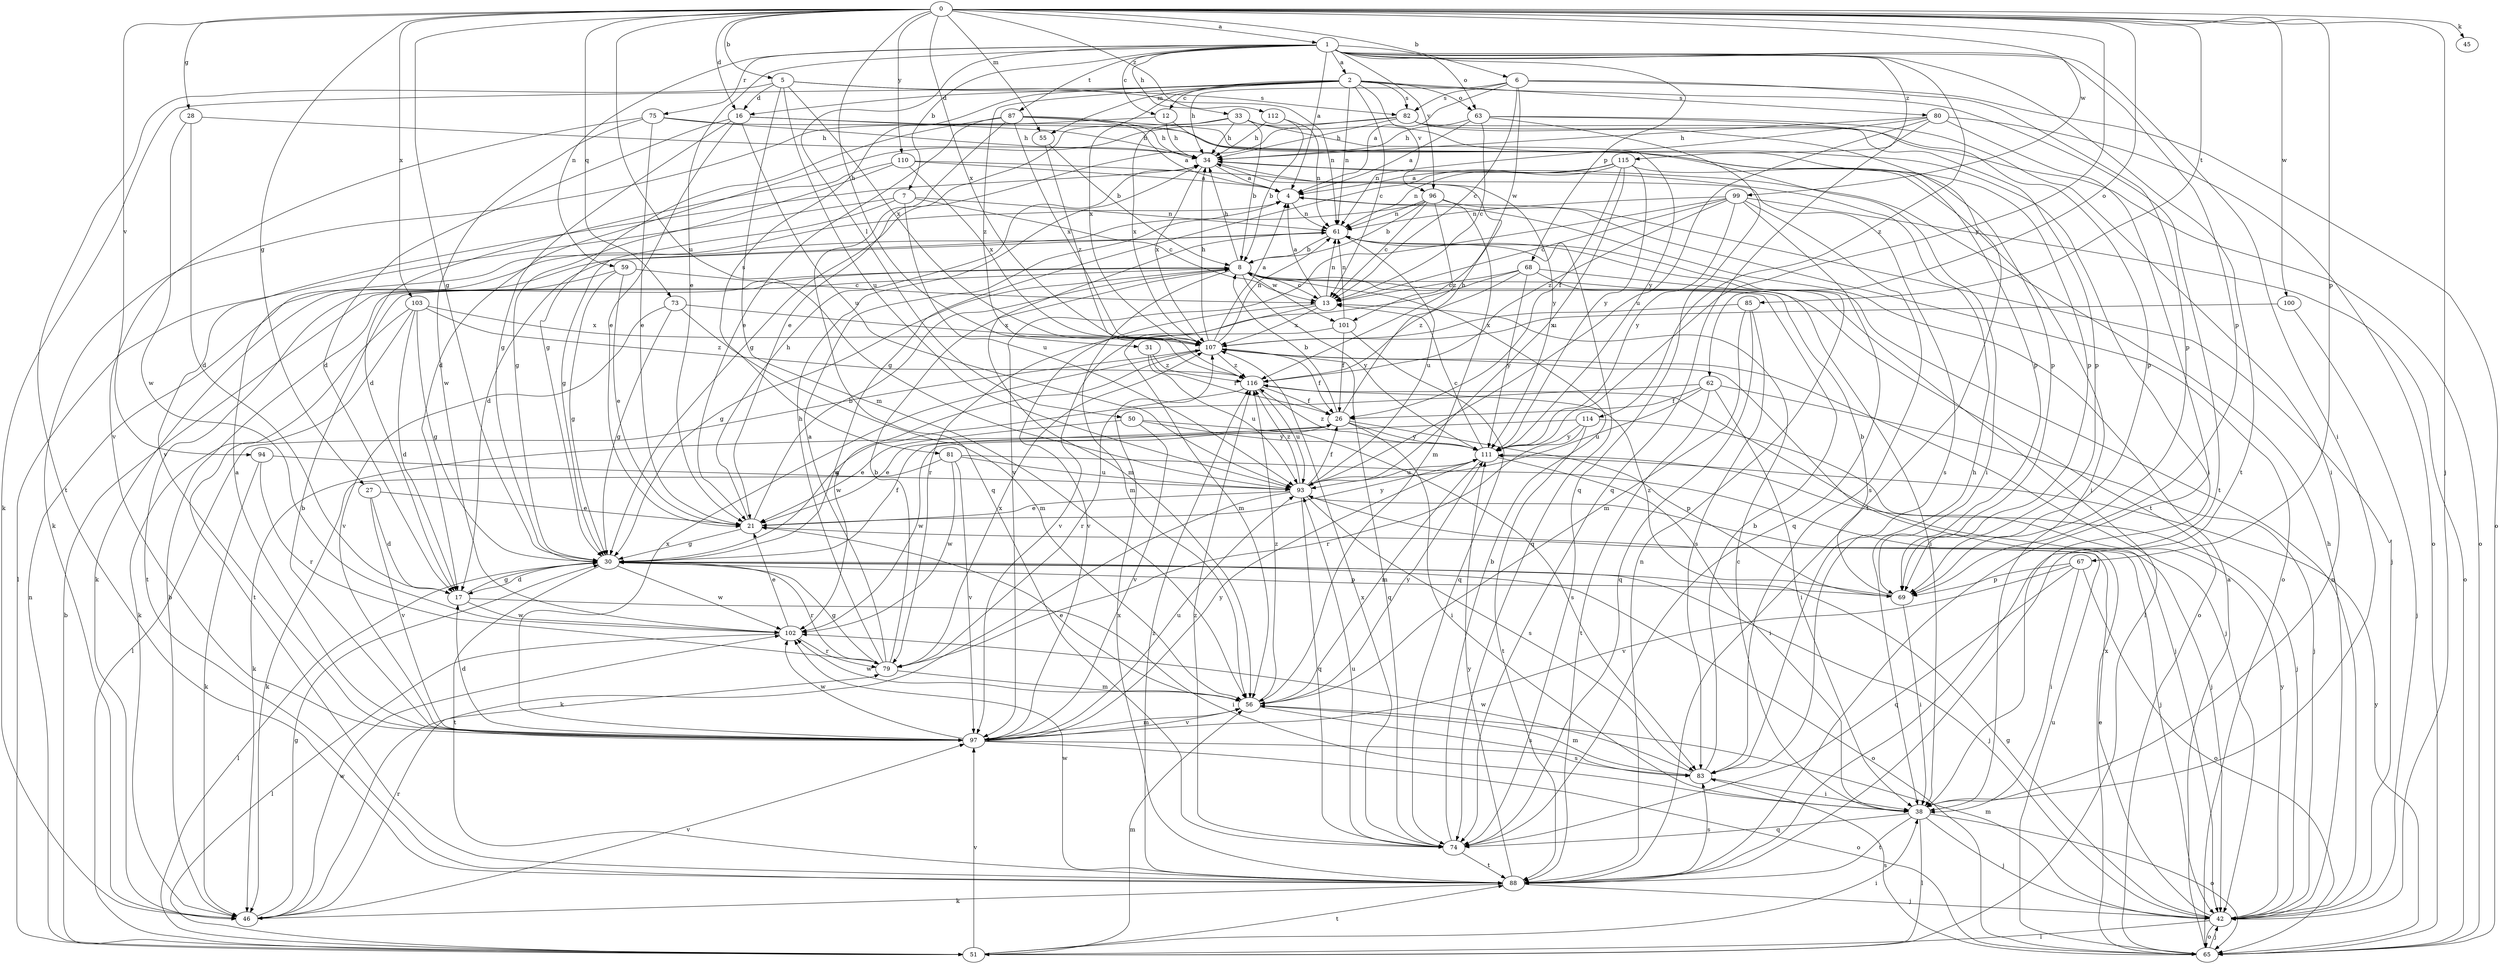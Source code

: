 strict digraph  {
0;
1;
2;
4;
5;
6;
7;
8;
12;
13;
16;
17;
21;
26;
27;
28;
30;
31;
33;
34;
38;
42;
45;
46;
50;
51;
55;
56;
59;
61;
62;
63;
65;
67;
68;
69;
73;
74;
75;
79;
80;
81;
82;
83;
85;
87;
88;
93;
94;
96;
97;
99;
100;
101;
102;
103;
107;
110;
111;
112;
114;
115;
116;
0 -> 1  [label=a];
0 -> 5  [label=b];
0 -> 6  [label=b];
0 -> 16  [label=d];
0 -> 27  [label=g];
0 -> 28  [label=g];
0 -> 30  [label=g];
0 -> 31  [label=h];
0 -> 42  [label=j];
0 -> 45  [label=k];
0 -> 55  [label=m];
0 -> 62  [label=o];
0 -> 67  [label=p];
0 -> 73  [label=q];
0 -> 85  [label=t];
0 -> 93  [label=u];
0 -> 94  [label=v];
0 -> 99  [label=w];
0 -> 100  [label=w];
0 -> 103  [label=x];
0 -> 107  [label=x];
0 -> 110  [label=y];
0 -> 111  [label=y];
0 -> 112  [label=z];
1 -> 2  [label=a];
1 -> 4  [label=a];
1 -> 7  [label=b];
1 -> 12  [label=c];
1 -> 21  [label=e];
1 -> 33  [label=h];
1 -> 38  [label=i];
1 -> 50  [label=l];
1 -> 59  [label=n];
1 -> 63  [label=o];
1 -> 68  [label=p];
1 -> 69  [label=p];
1 -> 75  [label=r];
1 -> 87  [label=t];
1 -> 88  [label=t];
1 -> 96  [label=v];
1 -> 114  [label=z];
1 -> 115  [label=z];
2 -> 12  [label=c];
2 -> 13  [label=c];
2 -> 16  [label=d];
2 -> 46  [label=k];
2 -> 55  [label=m];
2 -> 61  [label=n];
2 -> 63  [label=o];
2 -> 80  [label=s];
2 -> 81  [label=s];
2 -> 82  [label=s];
2 -> 88  [label=t];
2 -> 96  [label=v];
2 -> 107  [label=x];
2 -> 116  [label=z];
4 -> 61  [label=n];
4 -> 65  [label=o];
5 -> 16  [label=d];
5 -> 56  [label=m];
5 -> 61  [label=n];
5 -> 82  [label=s];
5 -> 88  [label=t];
5 -> 93  [label=u];
5 -> 107  [label=x];
6 -> 4  [label=a];
6 -> 13  [label=c];
6 -> 34  [label=h];
6 -> 65  [label=o];
6 -> 69  [label=p];
6 -> 82  [label=s];
6 -> 101  [label=w];
7 -> 13  [label=c];
7 -> 30  [label=g];
7 -> 51  [label=l];
7 -> 61  [label=n];
7 -> 93  [label=u];
8 -> 13  [label=c];
8 -> 30  [label=g];
8 -> 34  [label=h];
8 -> 56  [label=m];
8 -> 65  [label=o];
8 -> 101  [label=w];
8 -> 111  [label=y];
12 -> 34  [label=h];
12 -> 38  [label=i];
12 -> 46  [label=k];
13 -> 4  [label=a];
13 -> 56  [label=m];
13 -> 61  [label=n];
13 -> 97  [label=v];
13 -> 107  [label=x];
16 -> 17  [label=d];
16 -> 21  [label=e];
16 -> 30  [label=g];
16 -> 34  [label=h];
16 -> 69  [label=p];
16 -> 93  [label=u];
17 -> 30  [label=g];
17 -> 38  [label=i];
17 -> 102  [label=w];
21 -> 8  [label=b];
21 -> 30  [label=g];
21 -> 34  [label=h];
21 -> 111  [label=y];
26 -> 8  [label=b];
26 -> 21  [label=e];
26 -> 34  [label=h];
26 -> 38  [label=i];
26 -> 69  [label=p];
26 -> 102  [label=w];
26 -> 111  [label=y];
27 -> 17  [label=d];
27 -> 21  [label=e];
27 -> 97  [label=v];
28 -> 17  [label=d];
28 -> 34  [label=h];
28 -> 102  [label=w];
30 -> 17  [label=d];
30 -> 26  [label=f];
30 -> 42  [label=j];
30 -> 51  [label=l];
30 -> 65  [label=o];
30 -> 69  [label=p];
30 -> 79  [label=r];
30 -> 88  [label=t];
30 -> 102  [label=w];
31 -> 26  [label=f];
31 -> 93  [label=u];
31 -> 116  [label=z];
33 -> 8  [label=b];
33 -> 21  [label=e];
33 -> 34  [label=h];
33 -> 38  [label=i];
33 -> 107  [label=x];
33 -> 111  [label=y];
34 -> 4  [label=a];
34 -> 97  [label=v];
34 -> 107  [label=x];
34 -> 111  [label=y];
38 -> 13  [label=c];
38 -> 42  [label=j];
38 -> 51  [label=l];
38 -> 65  [label=o];
38 -> 74  [label=q];
38 -> 88  [label=t];
42 -> 21  [label=e];
42 -> 30  [label=g];
42 -> 34  [label=h];
42 -> 51  [label=l];
42 -> 56  [label=m];
42 -> 61  [label=n];
42 -> 65  [label=o];
42 -> 111  [label=y];
46 -> 8  [label=b];
46 -> 30  [label=g];
46 -> 79  [label=r];
46 -> 97  [label=v];
46 -> 102  [label=w];
50 -> 21  [label=e];
50 -> 83  [label=s];
50 -> 97  [label=v];
50 -> 111  [label=y];
51 -> 8  [label=b];
51 -> 38  [label=i];
51 -> 56  [label=m];
51 -> 61  [label=n];
51 -> 88  [label=t];
51 -> 97  [label=v];
55 -> 8  [label=b];
55 -> 116  [label=z];
56 -> 21  [label=e];
56 -> 83  [label=s];
56 -> 97  [label=v];
56 -> 102  [label=w];
56 -> 111  [label=y];
56 -> 116  [label=z];
59 -> 13  [label=c];
59 -> 21  [label=e];
59 -> 30  [label=g];
59 -> 88  [label=t];
61 -> 8  [label=b];
61 -> 46  [label=k];
61 -> 56  [label=m];
61 -> 74  [label=q];
61 -> 93  [label=u];
62 -> 26  [label=f];
62 -> 38  [label=i];
62 -> 42  [label=j];
62 -> 79  [label=r];
62 -> 88  [label=t];
62 -> 93  [label=u];
63 -> 4  [label=a];
63 -> 13  [label=c];
63 -> 34  [label=h];
63 -> 38  [label=i];
63 -> 69  [label=p];
63 -> 74  [label=q];
65 -> 4  [label=a];
65 -> 42  [label=j];
65 -> 83  [label=s];
65 -> 93  [label=u];
65 -> 107  [label=x];
65 -> 111  [label=y];
67 -> 38  [label=i];
67 -> 65  [label=o];
67 -> 69  [label=p];
67 -> 74  [label=q];
67 -> 97  [label=v];
68 -> 13  [label=c];
68 -> 38  [label=i];
68 -> 51  [label=l];
68 -> 79  [label=r];
68 -> 111  [label=y];
68 -> 116  [label=z];
69 -> 8  [label=b];
69 -> 38  [label=i];
69 -> 116  [label=z];
73 -> 30  [label=g];
73 -> 56  [label=m];
73 -> 97  [label=v];
73 -> 107  [label=x];
74 -> 8  [label=b];
74 -> 88  [label=t];
74 -> 93  [label=u];
74 -> 107  [label=x];
74 -> 116  [label=z];
75 -> 21  [label=e];
75 -> 34  [label=h];
75 -> 69  [label=p];
75 -> 97  [label=v];
75 -> 102  [label=w];
79 -> 4  [label=a];
79 -> 8  [label=b];
79 -> 30  [label=g];
79 -> 34  [label=h];
79 -> 56  [label=m];
79 -> 107  [label=x];
80 -> 34  [label=h];
80 -> 61  [label=n];
80 -> 65  [label=o];
80 -> 74  [label=q];
80 -> 88  [label=t];
80 -> 93  [label=u];
81 -> 42  [label=j];
81 -> 46  [label=k];
81 -> 93  [label=u];
81 -> 97  [label=v];
81 -> 102  [label=w];
82 -> 17  [label=d];
82 -> 30  [label=g];
82 -> 34  [label=h];
82 -> 65  [label=o];
82 -> 69  [label=p];
82 -> 88  [label=t];
83 -> 8  [label=b];
83 -> 34  [label=h];
83 -> 38  [label=i];
83 -> 56  [label=m];
83 -> 102  [label=w];
85 -> 56  [label=m];
85 -> 74  [label=q];
85 -> 83  [label=s];
85 -> 107  [label=x];
87 -> 4  [label=a];
87 -> 21  [label=e];
87 -> 30  [label=g];
87 -> 34  [label=h];
87 -> 69  [label=p];
87 -> 74  [label=q];
87 -> 107  [label=x];
88 -> 42  [label=j];
88 -> 46  [label=k];
88 -> 61  [label=n];
88 -> 83  [label=s];
88 -> 102  [label=w];
88 -> 107  [label=x];
88 -> 111  [label=y];
88 -> 116  [label=z];
93 -> 21  [label=e];
93 -> 26  [label=f];
93 -> 42  [label=j];
93 -> 46  [label=k];
93 -> 74  [label=q];
93 -> 83  [label=s];
93 -> 116  [label=z];
94 -> 46  [label=k];
94 -> 79  [label=r];
94 -> 93  [label=u];
96 -> 8  [label=b];
96 -> 13  [label=c];
96 -> 17  [label=d];
96 -> 42  [label=j];
96 -> 56  [label=m];
96 -> 61  [label=n];
96 -> 116  [label=z];
97 -> 4  [label=a];
97 -> 8  [label=b];
97 -> 17  [label=d];
97 -> 56  [label=m];
97 -> 65  [label=o];
97 -> 83  [label=s];
97 -> 93  [label=u];
97 -> 102  [label=w];
97 -> 107  [label=x];
97 -> 111  [label=y];
99 -> 13  [label=c];
99 -> 61  [label=n];
99 -> 65  [label=o];
99 -> 74  [label=q];
99 -> 83  [label=s];
99 -> 97  [label=v];
99 -> 111  [label=y];
99 -> 116  [label=z];
100 -> 42  [label=j];
100 -> 107  [label=x];
101 -> 26  [label=f];
101 -> 61  [label=n];
101 -> 74  [label=q];
101 -> 97  [label=v];
102 -> 21  [label=e];
102 -> 51  [label=l];
102 -> 79  [label=r];
103 -> 17  [label=d];
103 -> 30  [label=g];
103 -> 46  [label=k];
103 -> 88  [label=t];
103 -> 107  [label=x];
103 -> 116  [label=z];
107 -> 4  [label=a];
107 -> 26  [label=f];
107 -> 34  [label=h];
107 -> 42  [label=j];
107 -> 51  [label=l];
107 -> 61  [label=n];
107 -> 74  [label=q];
107 -> 102  [label=w];
107 -> 116  [label=z];
110 -> 4  [label=a];
110 -> 17  [label=d];
110 -> 30  [label=g];
110 -> 83  [label=s];
110 -> 107  [label=x];
111 -> 13  [label=c];
111 -> 38  [label=i];
111 -> 56  [label=m];
111 -> 93  [label=u];
111 -> 116  [label=z];
112 -> 8  [label=b];
112 -> 34  [label=h];
112 -> 61  [label=n];
114 -> 42  [label=j];
114 -> 46  [label=k];
114 -> 79  [label=r];
114 -> 88  [label=t];
114 -> 111  [label=y];
115 -> 4  [label=a];
115 -> 26  [label=f];
115 -> 30  [label=g];
115 -> 38  [label=i];
115 -> 61  [label=n];
115 -> 93  [label=u];
115 -> 111  [label=y];
116 -> 26  [label=f];
116 -> 30  [label=g];
116 -> 42  [label=j];
116 -> 93  [label=u];
}
